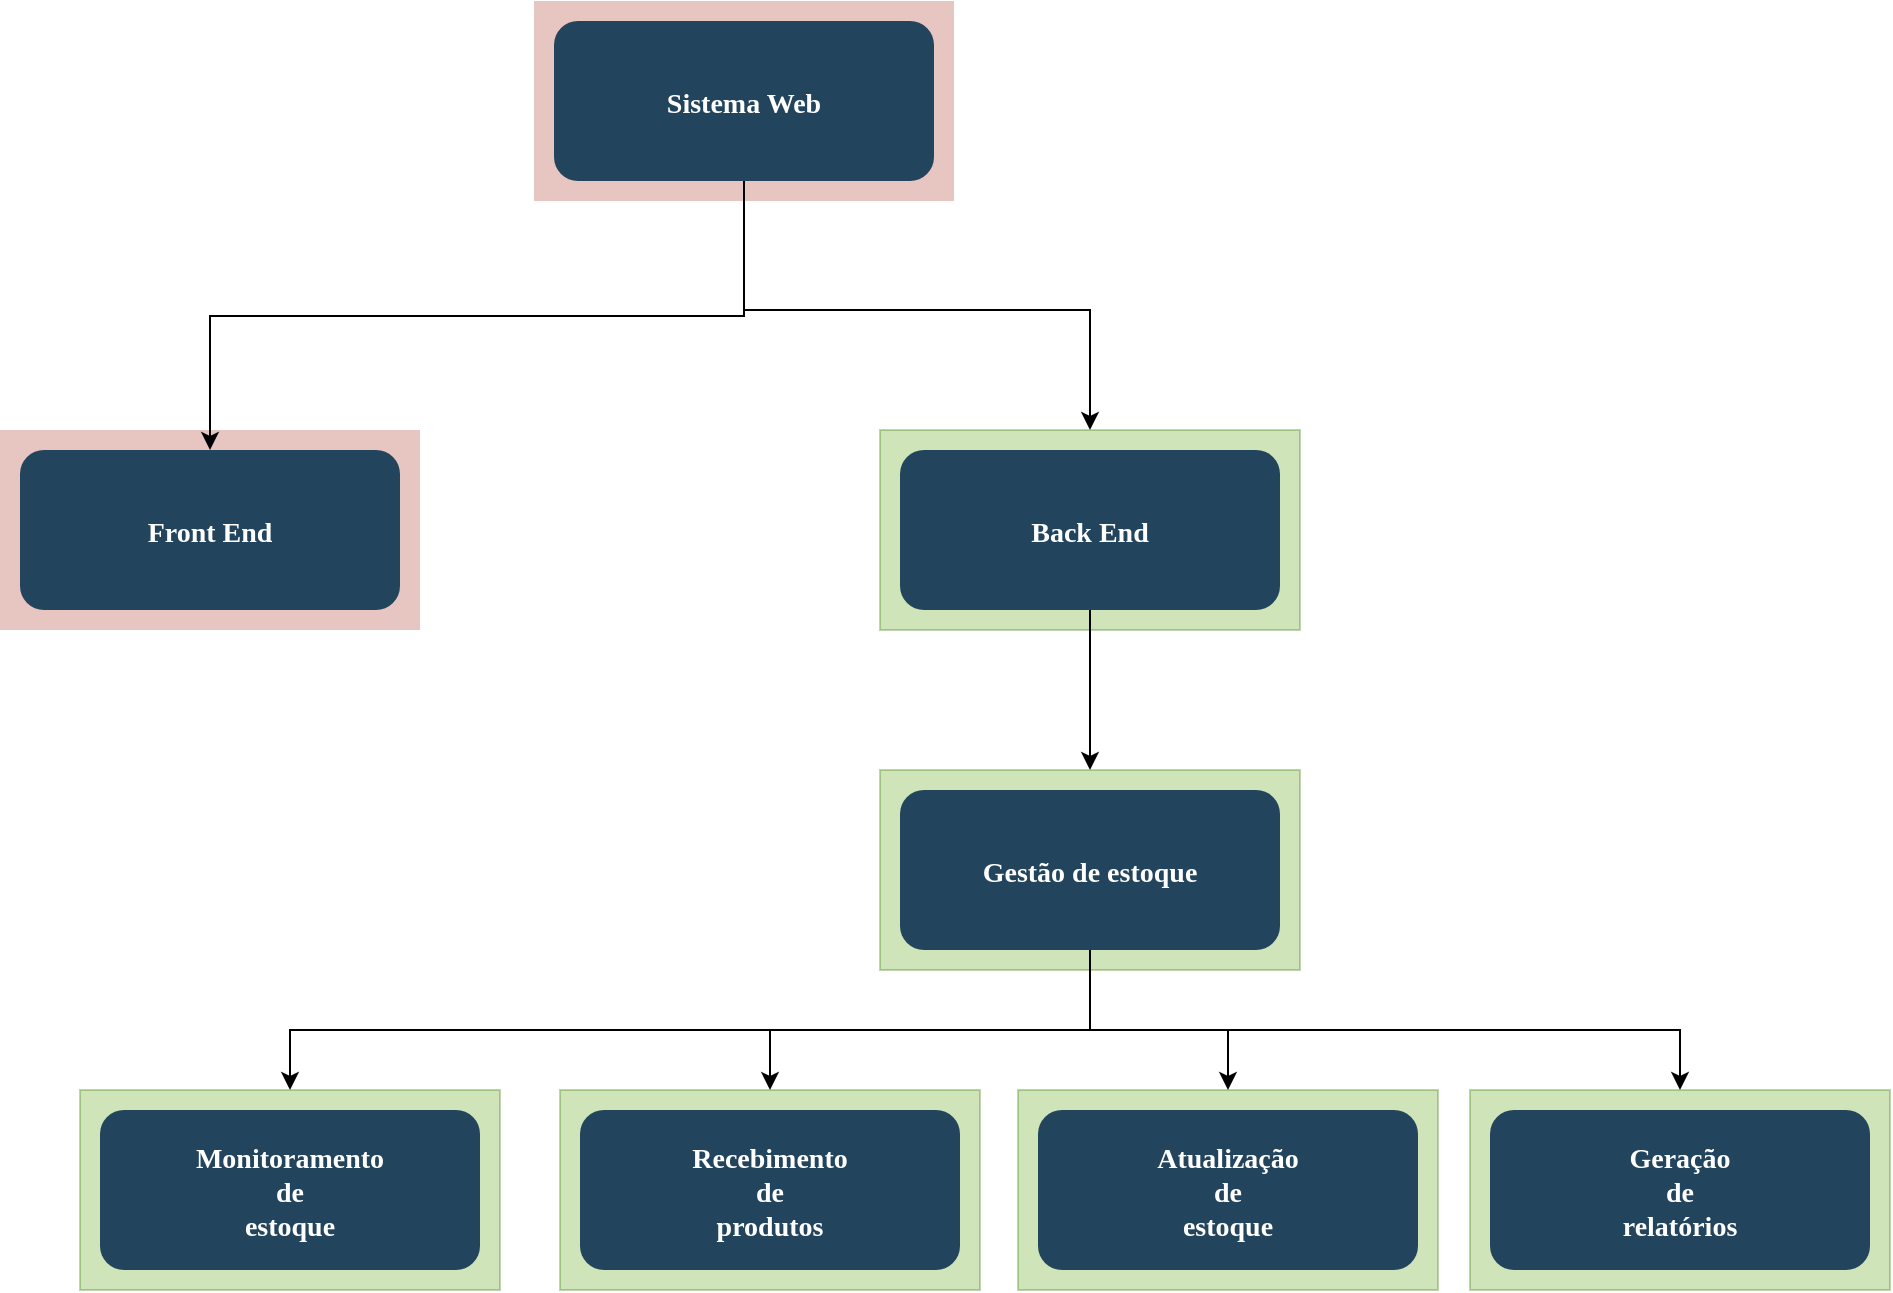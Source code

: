<mxfile version="21.6.8" type="github">
  <diagram name="Page-1" id="2c0d36ab-eaac-3732-788b-9136903baeff">
    <mxGraphModel dx="1193" dy="707" grid="1" gridSize="10" guides="1" tooltips="1" connect="1" arrows="1" fold="1" page="1" pageScale="1.5" pageWidth="1169" pageHeight="827" background="none" math="0" shadow="0">
      <root>
        <mxCell id="0" />
        <mxCell id="1" parent="0" />
        <mxCell id="0CL1sWedyBkSujYxzl9q-125" value="" style="fillColor=#AE4132;strokeColor=none;opacity=30;" parent="1" vertex="1">
          <mxGeometry x="480" y="390" width="210" height="100.0" as="geometry" />
        </mxCell>
        <mxCell id="123" value="" style="fillColor=#AE4132;strokeColor=none;opacity=30;" parent="1" vertex="1">
          <mxGeometry x="747" y="175.5" width="210" height="100.0" as="geometry" />
        </mxCell>
        <mxCell id="0CL1sWedyBkSujYxzl9q-127" style="edgeStyle=orthogonalEdgeStyle;rounded=0;orthogonalLoop=1;jettySize=auto;html=1;exitX=0.5;exitY=1;exitDx=0;exitDy=0;" parent="1" source="2" target="0CL1sWedyBkSujYxzl9q-123" edge="1">
          <mxGeometry relative="1" as="geometry">
            <Array as="points">
              <mxPoint x="852" y="333" />
              <mxPoint x="585" y="333" />
            </Array>
          </mxGeometry>
        </mxCell>
        <mxCell id="0CL1sWedyBkSujYxzl9q-130" style="edgeStyle=orthogonalEdgeStyle;rounded=0;orthogonalLoop=1;jettySize=auto;html=1;entryX=0.5;entryY=0;entryDx=0;entryDy=0;" parent="1" source="2" target="0CL1sWedyBkSujYxzl9q-129" edge="1">
          <mxGeometry relative="1" as="geometry">
            <Array as="points">
              <mxPoint x="852" y="330" />
              <mxPoint x="1025" y="330" />
            </Array>
          </mxGeometry>
        </mxCell>
        <mxCell id="2" value="Sistema Web" style="rounded=1;fillColor=#23445D;gradientColor=none;strokeColor=none;fontColor=#FFFFFF;fontStyle=1;fontFamily=Tahoma;fontSize=14" parent="1" vertex="1">
          <mxGeometry x="757" y="185.5" width="190" height="80" as="geometry" />
        </mxCell>
        <mxCell id="0CL1sWedyBkSujYxzl9q-123" value="Front End" style="rounded=1;fillColor=#23445D;gradientColor=none;strokeColor=none;fontColor=#FFFFFF;fontStyle=1;fontFamily=Tahoma;fontSize=14" parent="1" vertex="1">
          <mxGeometry x="490" y="400" width="190" height="80" as="geometry" />
        </mxCell>
        <mxCell id="0CL1sWedyBkSujYxzl9q-129" value="" style="fillColor=#60a917;strokeColor=#2D7600;opacity=30;fontColor=#ffffff;" parent="1" vertex="1">
          <mxGeometry x="920" y="390" width="210" height="100.0" as="geometry" />
        </mxCell>
        <mxCell id="iImUaa-8YYKzmtMXDhEt-129" style="edgeStyle=orthogonalEdgeStyle;rounded=0;orthogonalLoop=1;jettySize=auto;html=1;entryX=0.5;entryY=0;entryDx=0;entryDy=0;" edge="1" parent="1" source="0CL1sWedyBkSujYxzl9q-128" target="iImUaa-8YYKzmtMXDhEt-123">
          <mxGeometry relative="1" as="geometry" />
        </mxCell>
        <mxCell id="0CL1sWedyBkSujYxzl9q-128" value="Back End" style="rounded=1;fillColor=#23445D;gradientColor=none;strokeColor=none;fontColor=#FFFFFF;fontStyle=1;fontFamily=Tahoma;fontSize=14" parent="1" vertex="1">
          <mxGeometry x="930" y="400" width="190" height="80" as="geometry" />
        </mxCell>
        <mxCell id="iImUaa-8YYKzmtMXDhEt-139" style="edgeStyle=orthogonalEdgeStyle;rounded=0;orthogonalLoop=1;jettySize=auto;html=1;exitX=0.5;exitY=1;exitDx=0;exitDy=0;entryX=0.5;entryY=0;entryDx=0;entryDy=0;" edge="1" parent="1" source="iImUaa-8YYKzmtMXDhEt-123" target="iImUaa-8YYKzmtMXDhEt-130">
          <mxGeometry relative="1" as="geometry">
            <Array as="points">
              <mxPoint x="1025" y="690" />
              <mxPoint x="625" y="690" />
            </Array>
          </mxGeometry>
        </mxCell>
        <mxCell id="iImUaa-8YYKzmtMXDhEt-123" value="" style="fillColor=#60a917;strokeColor=#2D7600;opacity=30;fontColor=#ffffff;" vertex="1" parent="1">
          <mxGeometry x="920" y="560" width="210" height="100.0" as="geometry" />
        </mxCell>
        <mxCell id="iImUaa-8YYKzmtMXDhEt-142" style="edgeStyle=orthogonalEdgeStyle;rounded=0;orthogonalLoop=1;jettySize=auto;html=1;entryX=0.5;entryY=0;entryDx=0;entryDy=0;" edge="1" parent="1" source="iImUaa-8YYKzmtMXDhEt-124" target="iImUaa-8YYKzmtMXDhEt-134">
          <mxGeometry relative="1" as="geometry">
            <Array as="points">
              <mxPoint x="1025" y="690" />
              <mxPoint x="1320" y="690" />
            </Array>
          </mxGeometry>
        </mxCell>
        <mxCell id="iImUaa-8YYKzmtMXDhEt-124" value="Gestão de estoque" style="rounded=1;fillColor=#23445D;gradientColor=none;strokeColor=none;fontColor=#FFFFFF;fontStyle=1;fontFamily=Tahoma;fontSize=14" vertex="1" parent="1">
          <mxGeometry x="930" y="570" width="190" height="80" as="geometry" />
        </mxCell>
        <mxCell id="iImUaa-8YYKzmtMXDhEt-130" value="" style="fillColor=#60a917;strokeColor=#2D7600;opacity=30;fontColor=#ffffff;" vertex="1" parent="1">
          <mxGeometry x="520" y="720" width="210" height="100.0" as="geometry" />
        </mxCell>
        <mxCell id="iImUaa-8YYKzmtMXDhEt-131" value="Monitoramento&#xa;de &#xa;estoque" style="rounded=1;fillColor=#23445D;gradientColor=none;strokeColor=none;fontColor=#FFFFFF;fontStyle=1;fontFamily=Tahoma;fontSize=14" vertex="1" parent="1">
          <mxGeometry x="530" y="730" width="190" height="80" as="geometry" />
        </mxCell>
        <mxCell id="iImUaa-8YYKzmtMXDhEt-132" value="" style="fillColor=#60a917;strokeColor=#2D7600;opacity=30;fontColor=#ffffff;" vertex="1" parent="1">
          <mxGeometry x="760" y="720" width="210" height="100.0" as="geometry" />
        </mxCell>
        <mxCell id="iImUaa-8YYKzmtMXDhEt-133" value="Recebimento &#xa;de &#xa;produtos" style="rounded=1;fillColor=#23445D;gradientColor=none;strokeColor=none;fontColor=#FFFFFF;fontStyle=1;fontFamily=Tahoma;fontSize=14" vertex="1" parent="1">
          <mxGeometry x="770" y="730" width="190" height="80" as="geometry" />
        </mxCell>
        <mxCell id="iImUaa-8YYKzmtMXDhEt-134" value="" style="fillColor=#60a917;strokeColor=#2D7600;opacity=30;fontColor=#ffffff;" vertex="1" parent="1">
          <mxGeometry x="1215" y="720" width="210" height="100.0" as="geometry" />
        </mxCell>
        <mxCell id="iImUaa-8YYKzmtMXDhEt-135" value="Geração &#xa;de &#xa;relatórios" style="rounded=1;fillColor=#23445D;gradientColor=none;strokeColor=none;fontColor=#FFFFFF;fontStyle=1;fontFamily=Tahoma;fontSize=14" vertex="1" parent="1">
          <mxGeometry x="1225" y="730" width="190" height="80" as="geometry" />
        </mxCell>
        <mxCell id="iImUaa-8YYKzmtMXDhEt-136" value="" style="fillColor=#60a917;strokeColor=#2D7600;opacity=30;fontColor=#ffffff;" vertex="1" parent="1">
          <mxGeometry x="989" y="720" width="210" height="100.0" as="geometry" />
        </mxCell>
        <mxCell id="iImUaa-8YYKzmtMXDhEt-137" value="Atualização&#xa;de &#xa;estoque" style="rounded=1;fillColor=#23445D;gradientColor=none;strokeColor=none;fontColor=#FFFFFF;fontStyle=1;fontFamily=Tahoma;fontSize=14" vertex="1" parent="1">
          <mxGeometry x="999" y="730" width="190" height="80" as="geometry" />
        </mxCell>
        <mxCell id="iImUaa-8YYKzmtMXDhEt-140" value="" style="endArrow=classic;html=1;rounded=0;entryX=0.5;entryY=0;entryDx=0;entryDy=0;" edge="1" parent="1" target="iImUaa-8YYKzmtMXDhEt-132">
          <mxGeometry width="50" height="50" relative="1" as="geometry">
            <mxPoint x="865" y="690" as="sourcePoint" />
            <mxPoint x="1020" y="710" as="targetPoint" />
          </mxGeometry>
        </mxCell>
        <mxCell id="iImUaa-8YYKzmtMXDhEt-143" value="" style="endArrow=classic;html=1;rounded=0;entryX=0.5;entryY=0;entryDx=0;entryDy=0;" edge="1" parent="1" target="iImUaa-8YYKzmtMXDhEt-136">
          <mxGeometry width="50" height="50" relative="1" as="geometry">
            <mxPoint x="1094" y="690" as="sourcePoint" />
            <mxPoint x="1020" y="710" as="targetPoint" />
          </mxGeometry>
        </mxCell>
      </root>
    </mxGraphModel>
  </diagram>
</mxfile>
